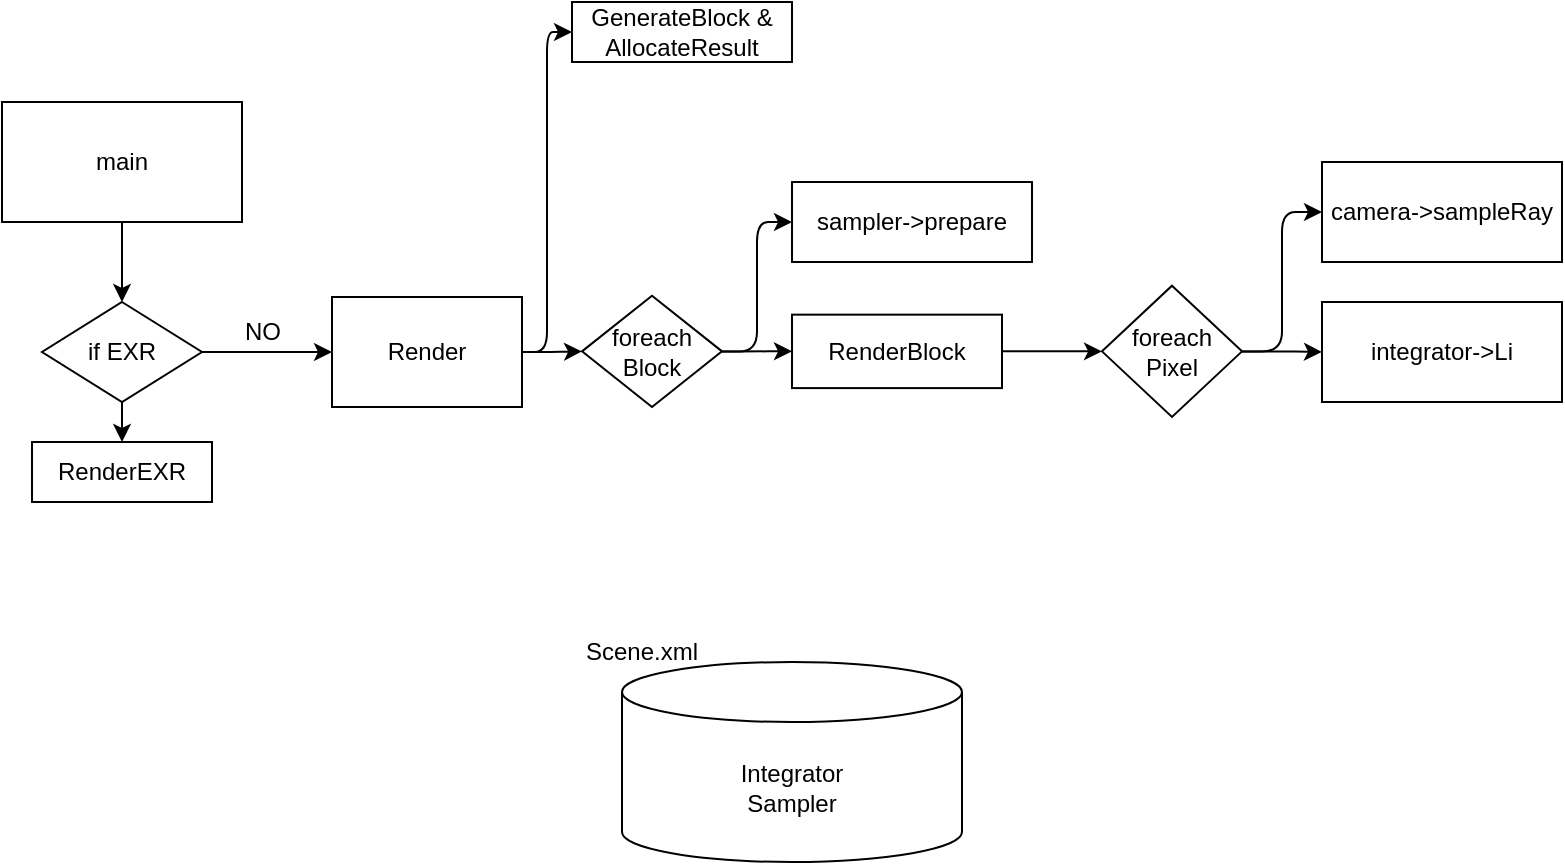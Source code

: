 <mxfile>
    <diagram id="LFSCMZK2X3SVEzfPRw2-" name="Page-1">
        <mxGraphModel dx="515" dy="825" grid="1" gridSize="10" guides="1" tooltips="1" connect="1" arrows="1" fold="1" page="1" pageScale="1" pageWidth="850" pageHeight="1100" math="0" shadow="0">
            <root>
                <mxCell id="0"/>
                <mxCell id="1" parent="0"/>
                <mxCell id="6" value="" style="edgeStyle=none;html=1;" edge="1" parent="1" source="2" target="5">
                    <mxGeometry relative="1" as="geometry"/>
                </mxCell>
                <mxCell id="2" value="main" style="rounded=0;whiteSpace=wrap;html=1;" vertex="1" parent="1">
                    <mxGeometry x="30" y="120" width="120" height="60" as="geometry"/>
                </mxCell>
                <mxCell id="8" value="" style="edgeStyle=none;html=1;" edge="1" parent="1" source="5" target="7">
                    <mxGeometry relative="1" as="geometry"/>
                </mxCell>
                <mxCell id="22" value="" style="edgeStyle=orthogonalEdgeStyle;html=1;" edge="1" parent="1" source="5" target="21">
                    <mxGeometry relative="1" as="geometry"/>
                </mxCell>
                <mxCell id="5" value="if EXR" style="rhombus;whiteSpace=wrap;html=1;rounded=0;" vertex="1" parent="1">
                    <mxGeometry x="50" y="220" width="80" height="50" as="geometry"/>
                </mxCell>
                <mxCell id="27" value="" style="edgeStyle=orthogonalEdgeStyle;html=1;" edge="1" parent="1" source="7" target="26">
                    <mxGeometry relative="1" as="geometry"/>
                </mxCell>
                <mxCell id="39" style="edgeStyle=orthogonalEdgeStyle;html=1;entryX=0;entryY=0.5;entryDx=0;entryDy=0;" edge="1" parent="1" source="7" target="38">
                    <mxGeometry relative="1" as="geometry"/>
                </mxCell>
                <mxCell id="7" value="Render" style="whiteSpace=wrap;html=1;rounded=0;" vertex="1" parent="1">
                    <mxGeometry x="195" y="217.5" width="95" height="55" as="geometry"/>
                </mxCell>
                <mxCell id="21" value="RenderEXR" style="whiteSpace=wrap;html=1;rounded=0;" vertex="1" parent="1">
                    <mxGeometry x="45" y="290" width="90" height="30" as="geometry"/>
                </mxCell>
                <mxCell id="23" value="NO" style="text;html=1;align=center;verticalAlign=middle;resizable=0;points=[];autosize=1;strokeColor=none;fillColor=none;" vertex="1" parent="1">
                    <mxGeometry x="140" y="220" width="40" height="30" as="geometry"/>
                </mxCell>
                <mxCell id="29" value="" style="edgeStyle=orthogonalEdgeStyle;html=1;" edge="1" parent="1" source="26" target="28">
                    <mxGeometry relative="1" as="geometry"/>
                </mxCell>
                <mxCell id="43" style="edgeStyle=orthogonalEdgeStyle;html=1;entryX=0;entryY=0.5;entryDx=0;entryDy=0;" edge="1" parent="1" source="26" target="42">
                    <mxGeometry relative="1" as="geometry"/>
                </mxCell>
                <mxCell id="26" value="foreach Block" style="rhombus;whiteSpace=wrap;html=1;rounded=0;" vertex="1" parent="1">
                    <mxGeometry x="320" y="216.87" width="70" height="55.63" as="geometry"/>
                </mxCell>
                <mxCell id="32" value="" style="edgeStyle=orthogonalEdgeStyle;html=1;" edge="1" parent="1" source="28" target="31">
                    <mxGeometry relative="1" as="geometry"/>
                </mxCell>
                <mxCell id="28" value="RenderBlock" style="whiteSpace=wrap;html=1;rounded=0;" vertex="1" parent="1">
                    <mxGeometry x="425" y="226.33" width="105" height="36.72" as="geometry"/>
                </mxCell>
                <mxCell id="34" value="" style="edgeStyle=orthogonalEdgeStyle;html=1;entryX=0;entryY=0.5;entryDx=0;entryDy=0;" edge="1" parent="1" source="31" target="46">
                    <mxGeometry relative="1" as="geometry">
                        <mxPoint x="690" y="244.667" as="targetPoint"/>
                    </mxGeometry>
                </mxCell>
                <mxCell id="44" style="edgeStyle=orthogonalEdgeStyle;html=1;entryX=0;entryY=0.5;entryDx=0;entryDy=0;" edge="1" parent="1" source="31" target="45">
                    <mxGeometry relative="1" as="geometry">
                        <mxPoint x="710" y="180" as="targetPoint"/>
                    </mxGeometry>
                </mxCell>
                <mxCell id="31" value="foreach Pixel" style="rhombus;whiteSpace=wrap;html=1;rounded=0;" vertex="1" parent="1">
                    <mxGeometry x="580" y="211.87" width="70" height="65.63" as="geometry"/>
                </mxCell>
                <mxCell id="38" value="GenerateBlock &amp;amp; AllocateResult" style="whiteSpace=wrap;html=1;rounded=0;" vertex="1" parent="1">
                    <mxGeometry x="315" y="70" width="110" height="30" as="geometry"/>
                </mxCell>
                <mxCell id="42" value="sampler-&amp;gt;prepare" style="rounded=0;whiteSpace=wrap;html=1;" vertex="1" parent="1">
                    <mxGeometry x="425" y="160" width="120" height="40" as="geometry"/>
                </mxCell>
                <mxCell id="45" value="camera-&amp;gt;sampleRay" style="whiteSpace=wrap;html=1;rounded=0;" vertex="1" parent="1">
                    <mxGeometry x="690" y="150" width="120" height="50" as="geometry"/>
                </mxCell>
                <mxCell id="46" value="integrator-&amp;gt;Li" style="whiteSpace=wrap;html=1;rounded=0;" vertex="1" parent="1">
                    <mxGeometry x="690" y="220" width="120" height="50" as="geometry"/>
                </mxCell>
                <mxCell id="50" value="" style="group" vertex="1" connectable="0" parent="1">
                    <mxGeometry x="320" y="380" width="190" height="120" as="geometry"/>
                </mxCell>
                <mxCell id="48" value="Integrator&lt;br&gt;Sampler" style="shape=cylinder3;whiteSpace=wrap;html=1;boundedLbl=1;backgroundOutline=1;size=15;" vertex="1" parent="50">
                    <mxGeometry x="20" y="20" width="170" height="100" as="geometry"/>
                </mxCell>
                <mxCell id="49" value="Scene.xml" style="text;html=1;strokeColor=none;fillColor=none;align=center;verticalAlign=middle;whiteSpace=wrap;rounded=0;" vertex="1" parent="50">
                    <mxGeometry width="60" height="30" as="geometry"/>
                </mxCell>
            </root>
        </mxGraphModel>
    </diagram>
</mxfile>